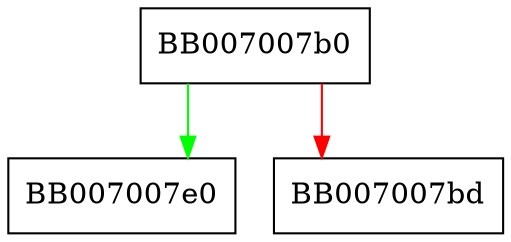 digraph md4_newctx {
  node [shape="box"];
  graph [splines=ortho];
  BB007007b0 -> BB007007e0 [color="green"];
  BB007007b0 -> BB007007bd [color="red"];
}